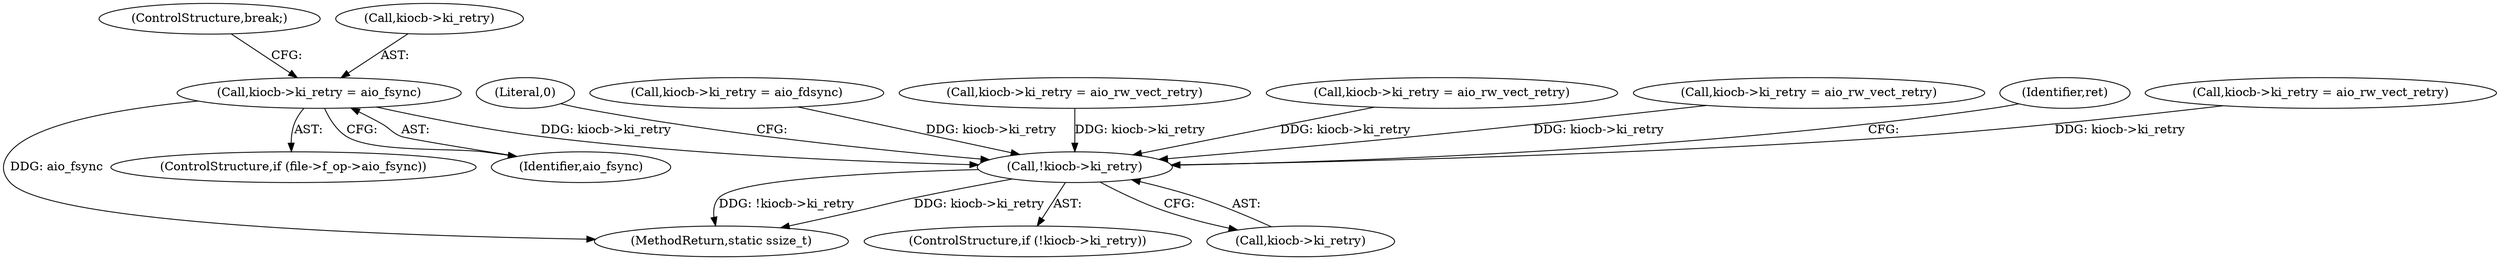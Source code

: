 digraph "0_linux_a70b52ec1aaeaf60f4739edb1b422827cb6f3893@pointer" {
"1000367" [label="(Call,kiocb->ki_retry = aio_fsync)"];
"1000381" [label="(Call,!kiocb->ki_retry)"];
"1000361" [label="(ControlStructure,if (file->f_op->aio_fsync))"];
"1000380" [label="(ControlStructure,if (!kiocb->ki_retry))"];
"1000237" [label="(Call,kiocb->ki_retry = aio_rw_vect_retry)"];
"1000285" [label="(Call,kiocb->ki_retry = aio_rw_vect_retry)"];
"1000386" [label="(Identifier,ret)"];
"1000367" [label="(Call,kiocb->ki_retry = aio_fsync)"];
"1000372" [label="(ControlStructure,break;)"];
"1000389" [label="(MethodReturn,static ssize_t)"];
"1000175" [label="(Call,kiocb->ki_retry = aio_rw_vect_retry)"];
"1000371" [label="(Identifier,aio_fsync)"];
"1000382" [label="(Call,kiocb->ki_retry)"];
"1000368" [label="(Call,kiocb->ki_retry)"];
"1000388" [label="(Literal,0)"];
"1000350" [label="(Call,kiocb->ki_retry = aio_fdsync)"];
"1000333" [label="(Call,kiocb->ki_retry = aio_rw_vect_retry)"];
"1000381" [label="(Call,!kiocb->ki_retry)"];
"1000367" -> "1000361"  [label="AST: "];
"1000367" -> "1000371"  [label="CFG: "];
"1000368" -> "1000367"  [label="AST: "];
"1000371" -> "1000367"  [label="AST: "];
"1000372" -> "1000367"  [label="CFG: "];
"1000367" -> "1000389"  [label="DDG: aio_fsync"];
"1000367" -> "1000381"  [label="DDG: kiocb->ki_retry"];
"1000381" -> "1000380"  [label="AST: "];
"1000381" -> "1000382"  [label="CFG: "];
"1000382" -> "1000381"  [label="AST: "];
"1000386" -> "1000381"  [label="CFG: "];
"1000388" -> "1000381"  [label="CFG: "];
"1000381" -> "1000389"  [label="DDG: kiocb->ki_retry"];
"1000381" -> "1000389"  [label="DDG: !kiocb->ki_retry"];
"1000350" -> "1000381"  [label="DDG: kiocb->ki_retry"];
"1000237" -> "1000381"  [label="DDG: kiocb->ki_retry"];
"1000175" -> "1000381"  [label="DDG: kiocb->ki_retry"];
"1000333" -> "1000381"  [label="DDG: kiocb->ki_retry"];
"1000285" -> "1000381"  [label="DDG: kiocb->ki_retry"];
}
